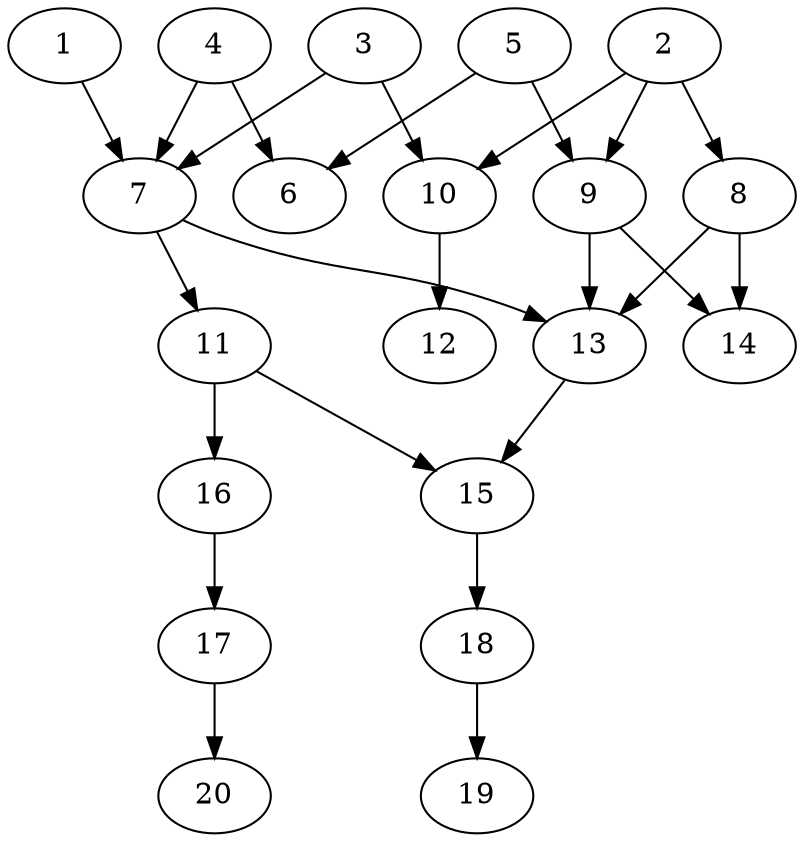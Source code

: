 // DAG automatically generated by daggen at Tue Jul 23 14:22:50 2019
// ./daggen --dot -n 20 --ccr 0.3 --fat 0.5 --regular 0.5 --density 0.6 --mindata 5242880 --maxdata 52428800 
digraph G {
  1 [size="167045120", alpha="0.20", expect_size="50113536"] 
  1 -> 7 [size ="50113536"]
  2 [size="145274880", alpha="0.15", expect_size="43582464"] 
  2 -> 8 [size ="43582464"]
  2 -> 9 [size ="43582464"]
  2 -> 10 [size ="43582464"]
  3 [size="123941547", alpha="0.02", expect_size="37182464"] 
  3 -> 7 [size ="37182464"]
  3 -> 10 [size ="37182464"]
  4 [size="165369173", alpha="0.20", expect_size="49610752"] 
  4 -> 6 [size ="49610752"]
  4 -> 7 [size ="49610752"]
  5 [size="157542400", alpha="0.20", expect_size="47262720"] 
  5 -> 6 [size ="47262720"]
  5 -> 9 [size ="47262720"]
  6 [size="41478827", alpha="0.02", expect_size="12443648"] 
  7 [size="81254400", alpha="0.04", expect_size="24376320"] 
  7 -> 11 [size ="24376320"]
  7 -> 13 [size ="24376320"]
  8 [size="87053653", alpha="0.01", expect_size="26116096"] 
  8 -> 13 [size ="26116096"]
  8 -> 14 [size ="26116096"]
  9 [size="166932480", alpha="0.18", expect_size="50079744"] 
  9 -> 13 [size ="50079744"]
  9 -> 14 [size ="50079744"]
  10 [size="98327893", alpha="0.02", expect_size="29498368"] 
  10 -> 12 [size ="29498368"]
  11 [size="142813867", alpha="0.15", expect_size="42844160"] 
  11 -> 15 [size ="42844160"]
  11 -> 16 [size ="42844160"]
  12 [size="140328960", alpha="0.07", expect_size="42098688"] 
  13 [size="101017600", alpha="0.09", expect_size="30305280"] 
  13 -> 15 [size ="30305280"]
  14 [size="120333653", alpha="0.09", expect_size="36100096"] 
  15 [size="117241173", alpha="0.04", expect_size="35172352"] 
  15 -> 18 [size ="35172352"]
  16 [size="117090987", alpha="0.16", expect_size="35127296"] 
  16 -> 17 [size ="35127296"]
  17 [size="129621333", alpha="0.18", expect_size="38886400"] 
  17 -> 20 [size ="38886400"]
  18 [size="157996373", alpha="0.18", expect_size="47398912"] 
  18 -> 19 [size ="47398912"]
  19 [size="167229440", alpha="0.17", expect_size="50168832"] 
  20 [size="151958187", alpha="0.17", expect_size="45587456"] 
}
